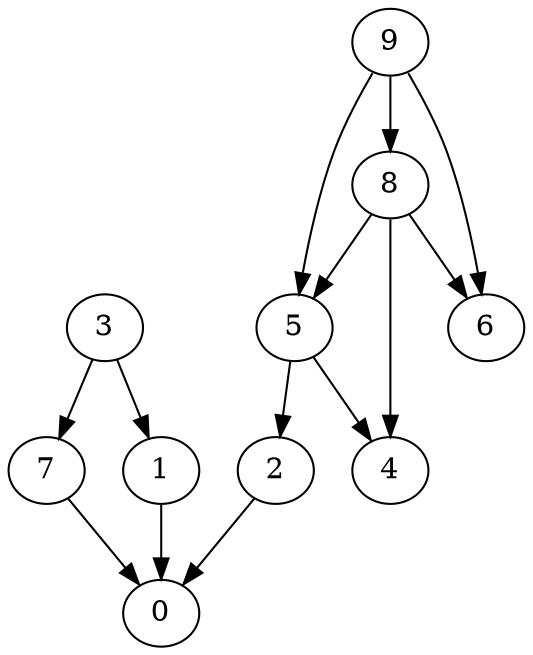digraph G {
  graph [splines=true overlap=false]
  node  [shape=ellipse, width=0.3, height=0.3]
  0 [label="0"];
  1 [label="1"];
  2 [label="2"];
  3 [label="3"];
  4 [label="4"];
  5 [label="5"];
  6 [label="6"];
  7 [label="7"];
  8 [label="8"];
  9 [label="9"];
  1 -> 0;
  2 -> 0;
  3 -> 1;
  3 -> 7;
  5 -> 2;
  5 -> 4;
  7 -> 0;
  8 -> 4;
  8 -> 5;
  8 -> 6;
  9 -> 5;
  9 -> 6;
  9 -> 8;
}
